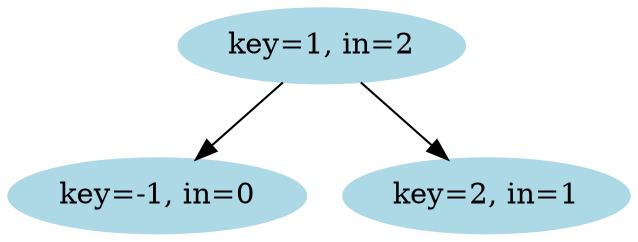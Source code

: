 digraph G {
a [color = lightblue, style = filled, label="key=-1, in=0"];
b [color = lightblue, style = filled, label="key=2, in=1"];
c [color = lightblue, style = filled, label="key=1, in=2"];
c->a
c->b
}
